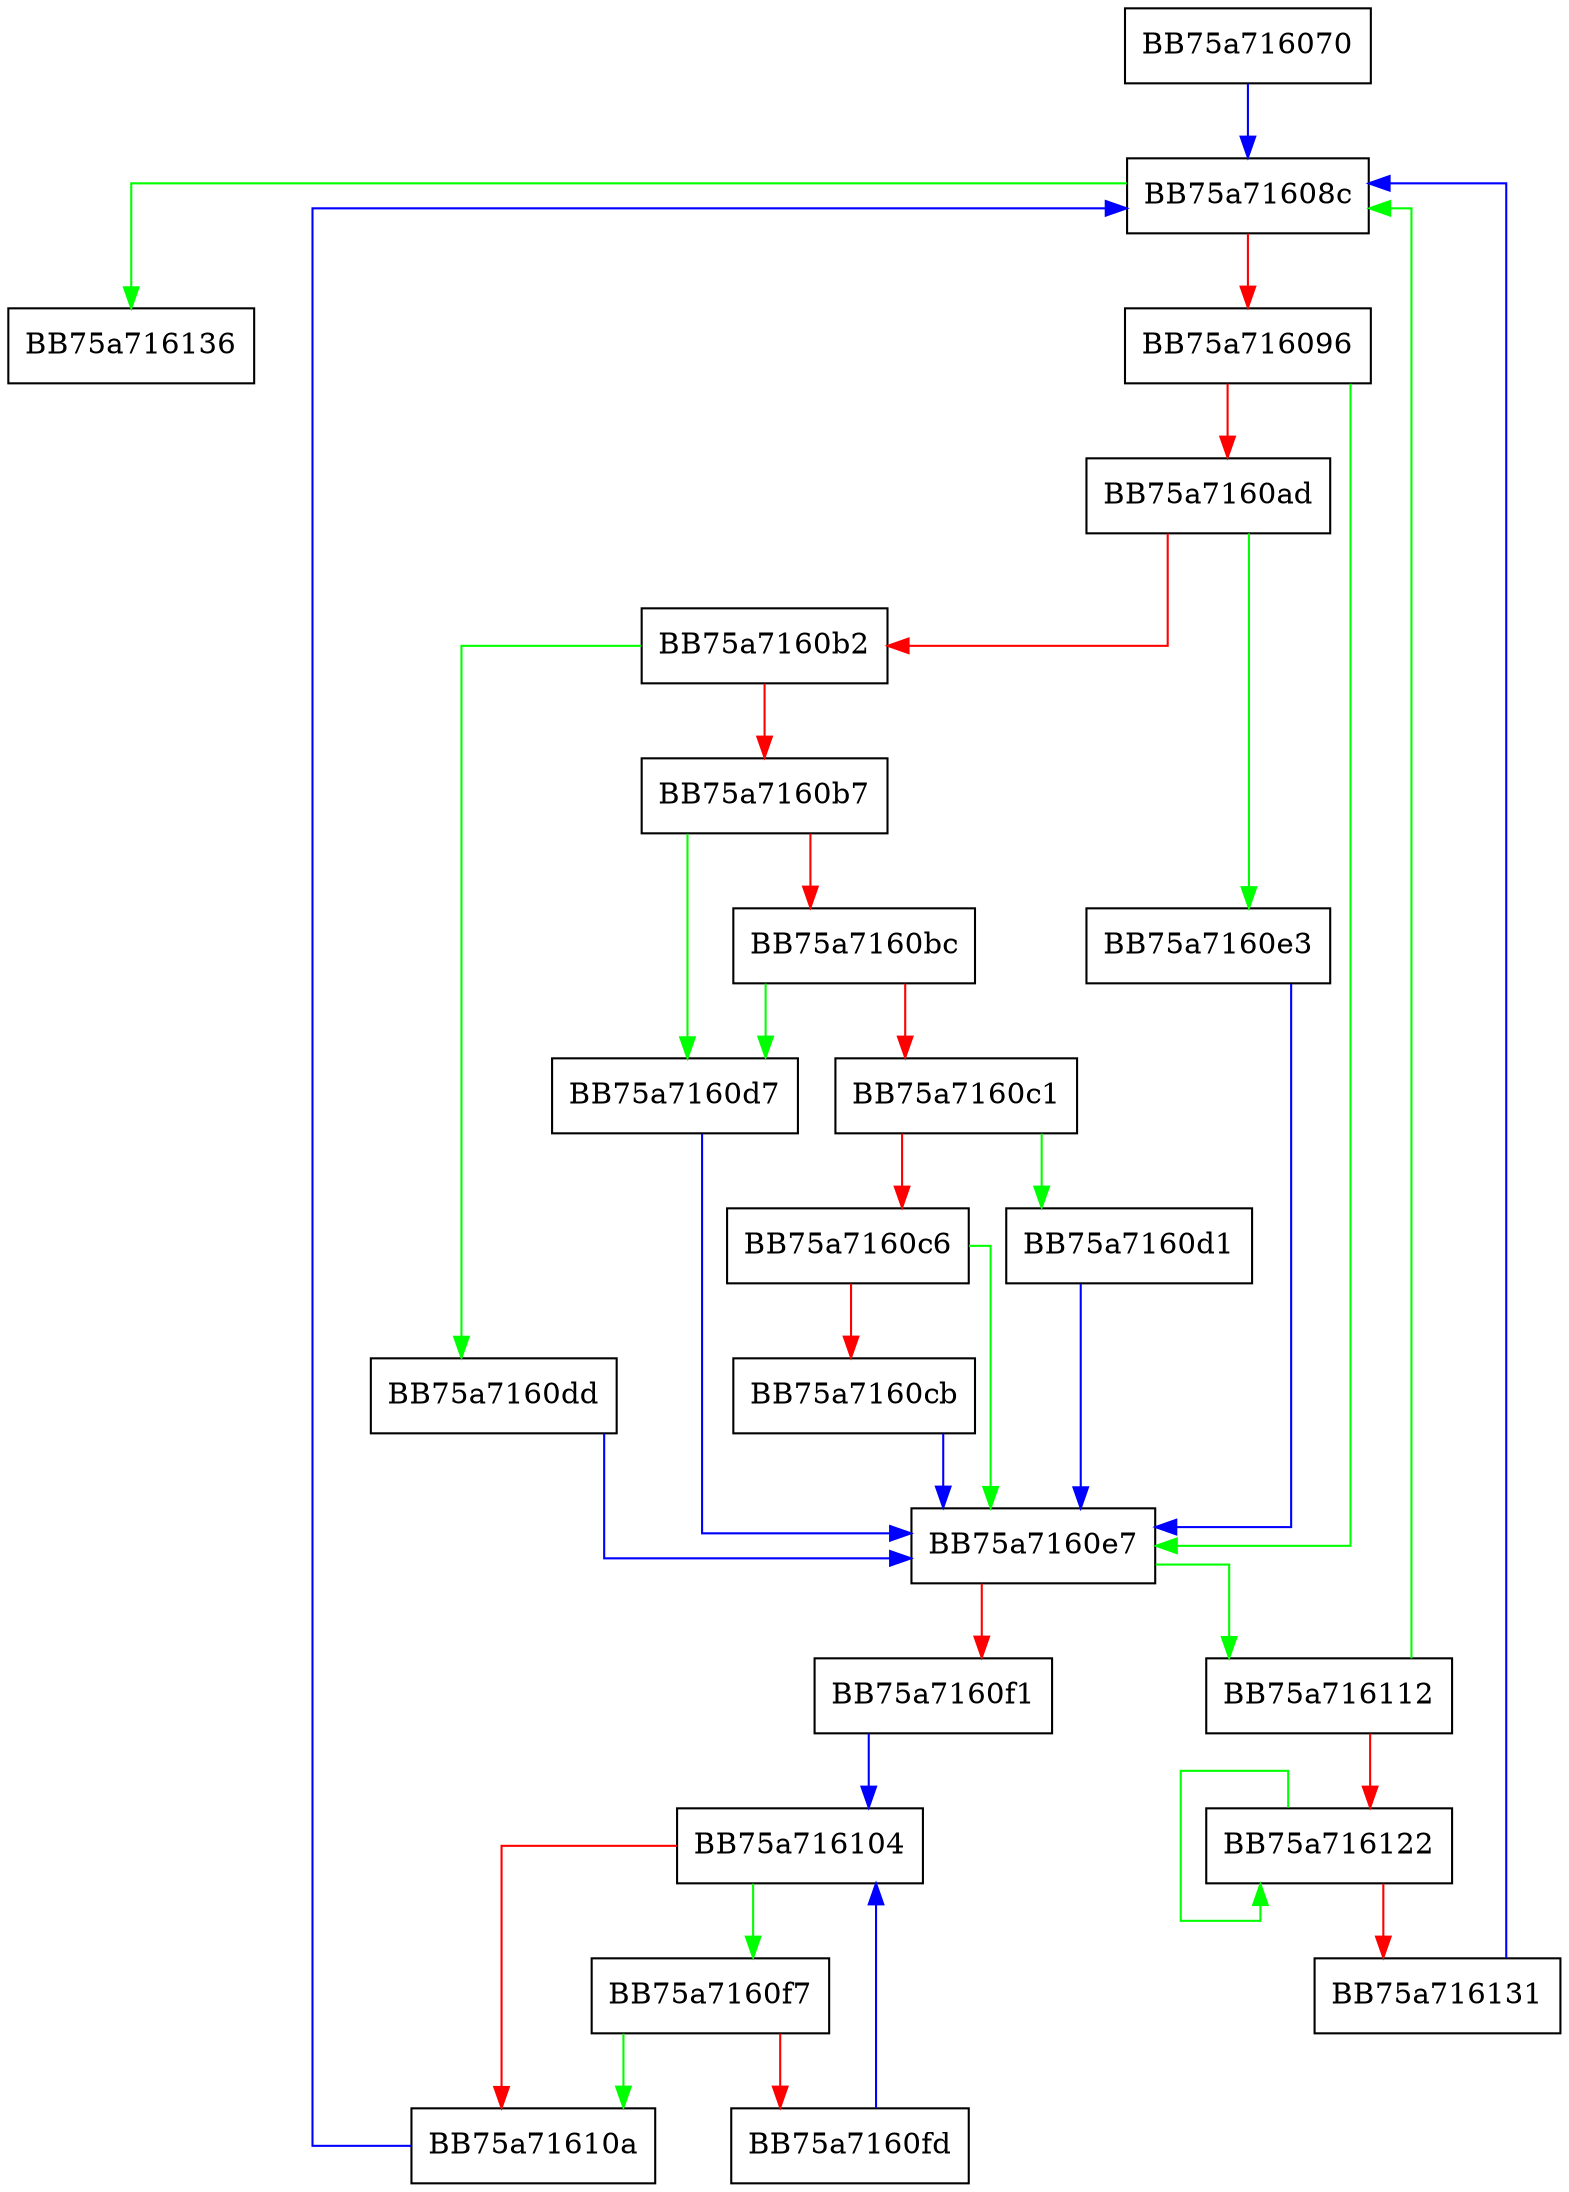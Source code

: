digraph Update {
  node [shape="box"];
  graph [splines=ortho];
  BB75a716070 -> BB75a71608c [color="blue"];
  BB75a71608c -> BB75a716136 [color="green"];
  BB75a71608c -> BB75a716096 [color="red"];
  BB75a716096 -> BB75a7160e7 [color="green"];
  BB75a716096 -> BB75a7160ad [color="red"];
  BB75a7160ad -> BB75a7160e3 [color="green"];
  BB75a7160ad -> BB75a7160b2 [color="red"];
  BB75a7160b2 -> BB75a7160dd [color="green"];
  BB75a7160b2 -> BB75a7160b7 [color="red"];
  BB75a7160b7 -> BB75a7160d7 [color="green"];
  BB75a7160b7 -> BB75a7160bc [color="red"];
  BB75a7160bc -> BB75a7160d7 [color="green"];
  BB75a7160bc -> BB75a7160c1 [color="red"];
  BB75a7160c1 -> BB75a7160d1 [color="green"];
  BB75a7160c1 -> BB75a7160c6 [color="red"];
  BB75a7160c6 -> BB75a7160e7 [color="green"];
  BB75a7160c6 -> BB75a7160cb [color="red"];
  BB75a7160cb -> BB75a7160e7 [color="blue"];
  BB75a7160d1 -> BB75a7160e7 [color="blue"];
  BB75a7160d7 -> BB75a7160e7 [color="blue"];
  BB75a7160dd -> BB75a7160e7 [color="blue"];
  BB75a7160e3 -> BB75a7160e7 [color="blue"];
  BB75a7160e7 -> BB75a716112 [color="green"];
  BB75a7160e7 -> BB75a7160f1 [color="red"];
  BB75a7160f1 -> BB75a716104 [color="blue"];
  BB75a7160f7 -> BB75a71610a [color="green"];
  BB75a7160f7 -> BB75a7160fd [color="red"];
  BB75a7160fd -> BB75a716104 [color="blue"];
  BB75a716104 -> BB75a7160f7 [color="green"];
  BB75a716104 -> BB75a71610a [color="red"];
  BB75a71610a -> BB75a71608c [color="blue"];
  BB75a716112 -> BB75a71608c [color="green"];
  BB75a716112 -> BB75a716122 [color="red"];
  BB75a716122 -> BB75a716122 [color="green"];
  BB75a716122 -> BB75a716131 [color="red"];
  BB75a716131 -> BB75a71608c [color="blue"];
}